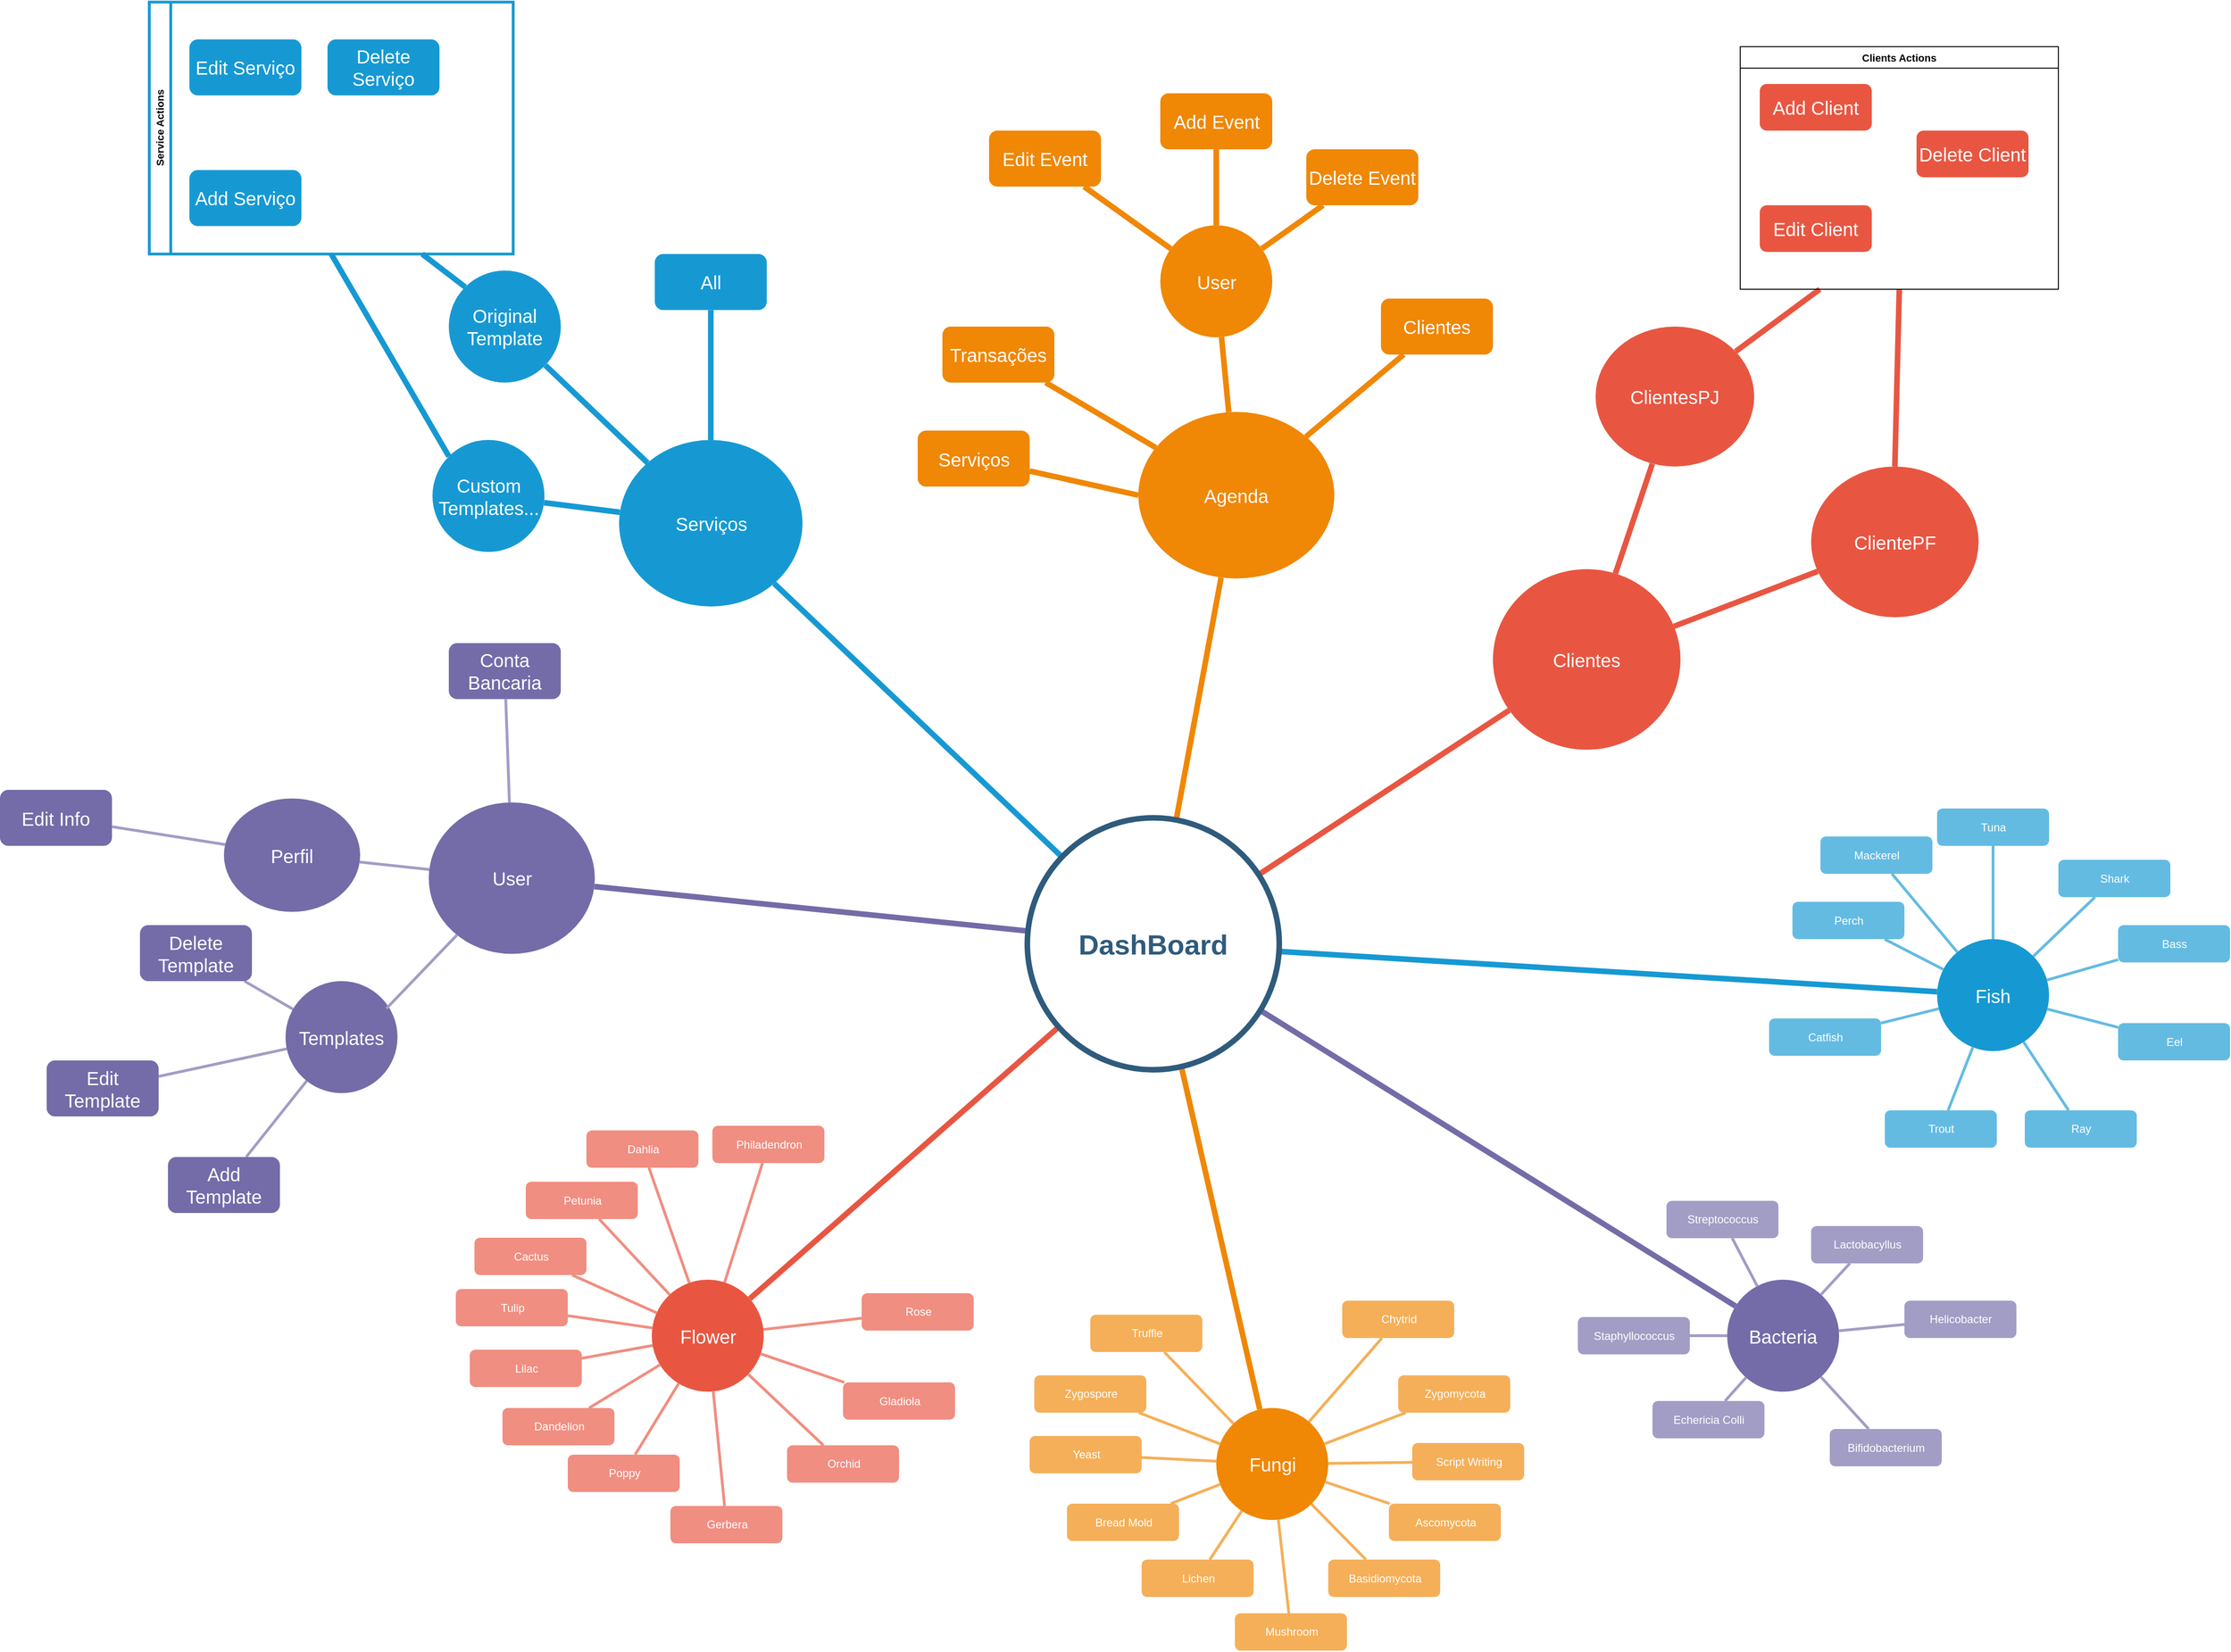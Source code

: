 <mxfile version="24.7.17">
  <diagram id="6a731a19-8d31-9384-78a2-239565b7b9f0" name="Page-1">
    <mxGraphModel dx="3969" dy="2704" grid="1" gridSize="10" guides="1" tooltips="1" connect="1" arrows="1" fold="1" page="1" pageScale="1" pageWidth="1169" pageHeight="827" background="none" math="0" shadow="0">
      <root>
        <mxCell id="0" />
        <mxCell id="1" parent="0" />
        <mxCell id="1NOU-ukhlj_V_QHXFucC-1570" value="" style="edgeStyle=none;shape=connector;rounded=1;orthogonalLoop=1;jettySize=auto;html=1;strokeColor=#1699D3;strokeWidth=6;align=center;verticalAlign=middle;fontFamily=Helvetica;fontSize=11;fontColor=default;labelBackgroundColor=default;endArrow=none;" edge="1" parent="1" source="1350" target="1NOU-ukhlj_V_QHXFucC-1569">
          <mxGeometry relative="1" as="geometry" />
        </mxCell>
        <mxCell id="1NOU-ukhlj_V_QHXFucC-1572" value="" style="edgeStyle=none;shape=connector;rounded=1;orthogonalLoop=1;jettySize=auto;html=1;strokeColor=#1699D3;strokeWidth=6;align=center;verticalAlign=middle;fontFamily=Helvetica;fontSize=11;fontColor=default;labelBackgroundColor=default;endArrow=none;" edge="1" parent="1" source="1350" target="1NOU-ukhlj_V_QHXFucC-1571">
          <mxGeometry relative="1" as="geometry" />
        </mxCell>
        <mxCell id="1350" value="Serviços" style="ellipse;whiteSpace=wrap;html=1;shadow=0;fontFamily=Helvetica;fontSize=20;fontColor=#FFFFFF;align=center;strokeWidth=3;fillColor=#1699D3;strokeColor=none;" parent="1" vertex="1">
          <mxGeometry x="523.5" y="271.5" width="196.5" height="178.5" as="geometry" />
        </mxCell>
        <mxCell id="1NOU-ukhlj_V_QHXFucC-1587" style="edgeStyle=none;shape=connector;rounded=1;orthogonalLoop=1;jettySize=auto;html=1;exitX=0;exitY=0.5;exitDx=0;exitDy=0;strokeColor=#f08705;strokeWidth=6;align=center;verticalAlign=middle;fontFamily=Helvetica;fontSize=11;fontColor=default;labelBackgroundColor=default;endArrow=none;" edge="1" parent="1" source="1351" target="1NOU-ukhlj_V_QHXFucC-1585">
          <mxGeometry relative="1" as="geometry" />
        </mxCell>
        <mxCell id="1NOU-ukhlj_V_QHXFucC-1589" value="" style="edgeStyle=none;shape=connector;rounded=1;orthogonalLoop=1;jettySize=auto;html=1;strokeColor=#f08705;strokeWidth=6;align=center;verticalAlign=middle;fontFamily=Helvetica;fontSize=11;fontColor=default;labelBackgroundColor=default;endArrow=none;" edge="1" parent="1" source="1351" target="1NOU-ukhlj_V_QHXFucC-1588">
          <mxGeometry relative="1" as="geometry" />
        </mxCell>
        <mxCell id="1NOU-ukhlj_V_QHXFucC-1591" value="" style="edgeStyle=none;shape=connector;rounded=1;orthogonalLoop=1;jettySize=auto;html=1;strokeColor=#f08705;strokeWidth=6;align=center;verticalAlign=middle;fontFamily=Helvetica;fontSize=11;fontColor=default;labelBackgroundColor=default;endArrow=none;" edge="1" parent="1" source="1351" target="1NOU-ukhlj_V_QHXFucC-1590">
          <mxGeometry relative="1" as="geometry" />
        </mxCell>
        <mxCell id="1NOU-ukhlj_V_QHXFucC-1600" value="" style="edgeStyle=none;shape=connector;rounded=1;orthogonalLoop=1;jettySize=auto;html=1;strokeColor=#f08705;strokeWidth=6;align=center;verticalAlign=middle;fontFamily=Helvetica;fontSize=11;fontColor=default;labelBackgroundColor=default;endArrow=none;" edge="1" parent="1" source="1351" target="1NOU-ukhlj_V_QHXFucC-1599">
          <mxGeometry relative="1" as="geometry" />
        </mxCell>
        <mxCell id="1351" value="Agenda" style="ellipse;whiteSpace=wrap;html=1;shadow=0;fontFamily=Helvetica;fontSize=20;fontColor=#FFFFFF;align=center;strokeWidth=3;fillColor=#F08705;strokeColor=none;gradientColor=none;" parent="1" vertex="1">
          <mxGeometry x="1080" y="241.5" width="210" height="178.5" as="geometry" />
        </mxCell>
        <mxCell id="1NOU-ukhlj_V_QHXFucC-1611" value="" style="edgeStyle=none;shape=connector;rounded=1;orthogonalLoop=1;jettySize=auto;html=1;strokeColor=#E85642;strokeWidth=6;align=center;verticalAlign=middle;fontFamily=Helvetica;fontSize=11;fontColor=default;labelBackgroundColor=default;endArrow=none;" edge="1" parent="1" source="1352" target="1NOU-ukhlj_V_QHXFucC-1610">
          <mxGeometry relative="1" as="geometry" />
        </mxCell>
        <mxCell id="1NOU-ukhlj_V_QHXFucC-1616" style="edgeStyle=none;shape=connector;rounded=1;orthogonalLoop=1;jettySize=auto;html=1;strokeColor=#E85642;strokeWidth=6;align=center;verticalAlign=middle;fontFamily=Helvetica;fontSize=11;fontColor=default;labelBackgroundColor=default;endArrow=none;" edge="1" parent="1" source="1352" target="1NOU-ukhlj_V_QHXFucC-1602">
          <mxGeometry relative="1" as="geometry" />
        </mxCell>
        <mxCell id="1352" value="Clientes" style="ellipse;whiteSpace=wrap;html=1;shadow=0;fontFamily=Helvetica;fontSize=20;fontColor=#FFFFFF;align=center;strokeWidth=3;fillColor=#E85642;strokeColor=none;" parent="1" vertex="1">
          <mxGeometry x="1460" y="410" width="201" height="193.5" as="geometry" />
        </mxCell>
        <mxCell id="1353" value="Fish" style="ellipse;whiteSpace=wrap;html=1;shadow=0;fontFamily=Helvetica;fontSize=20;fontColor=#FFFFFF;align=center;strokeWidth=3;fillColor=#1699D3;strokeColor=none;" parent="1" vertex="1">
          <mxGeometry x="1936" y="806.5" width="120" height="120" as="geometry" />
        </mxCell>
        <mxCell id="1354" value="Bacteria" style="ellipse;whiteSpace=wrap;html=1;shadow=0;fontFamily=Helvetica;fontSize=20;fontColor=#FFFFFF;align=center;strokeWidth=3;fillColor=#736ca8;strokeColor=none;" parent="1" vertex="1">
          <mxGeometry x="1711" y="1171.5" width="120" height="120" as="geometry" />
        </mxCell>
        <mxCell id="1355" value="Fungi" style="ellipse;whiteSpace=wrap;html=1;shadow=0;fontFamily=Helvetica;fontSize=20;fontColor=#FFFFFF;align=center;strokeWidth=3;fillColor=#F08705;strokeColor=none;" parent="1" vertex="1">
          <mxGeometry x="1163.5" y="1309" width="120" height="120" as="geometry" />
        </mxCell>
        <mxCell id="1356" value="Flower" style="ellipse;whiteSpace=wrap;html=1;shadow=0;fontFamily=Helvetica;fontSize=20;fontColor=#FFFFFF;align=center;strokeWidth=3;fillColor=#E85642;strokeColor=none;" parent="1" vertex="1">
          <mxGeometry x="558.5" y="1171.5" width="120" height="120" as="geometry" />
        </mxCell>
        <mxCell id="1359" style="endArrow=none;strokeWidth=6;strokeColor=#1699D3;html=1;" parent="1" source="1515" target="1350" edge="1">
          <mxGeometry relative="1" as="geometry" />
        </mxCell>
        <mxCell id="1360" style="endArrow=none;strokeWidth=6;strokeColor=#f08705;html=1;" parent="1" source="1515" target="1351" edge="1">
          <mxGeometry relative="1" as="geometry" />
        </mxCell>
        <mxCell id="1361" style="endArrow=none;strokeWidth=6;strokeColor=#E85642;html=1;" parent="1" source="1515" target="1352" edge="1">
          <mxGeometry relative="1" as="geometry" />
        </mxCell>
        <mxCell id="1362" style="endArrow=none;strokeWidth=6;strokeColor=#1699D3;html=1;" parent="1" source="1515" target="1353" edge="1">
          <mxGeometry relative="1" as="geometry" />
        </mxCell>
        <mxCell id="1363" style="endArrow=none;strokeWidth=6;strokeColor=#736CA8;html=1;" parent="1" source="1515" target="1516" edge="1">
          <mxGeometry relative="1" as="geometry" />
        </mxCell>
        <mxCell id="1364" style="endArrow=none;strokeWidth=6;strokeColor=#736ca8;html=1;" parent="1" source="1515" target="1354" edge="1">
          <mxGeometry relative="1" as="geometry" />
        </mxCell>
        <mxCell id="1365" value="" style="edgeStyle=none;endArrow=none;strokeWidth=6;strokeColor=#F08705;html=1;" parent="1" source="1515" target="1355" edge="1">
          <mxGeometry x="181" y="226.5" width="100" height="100" as="geometry">
            <mxPoint x="181" y="326.5" as="sourcePoint" />
            <mxPoint x="281" y="226.5" as="targetPoint" />
          </mxGeometry>
        </mxCell>
        <mxCell id="1366" value="" style="edgeStyle=none;endArrow=none;strokeWidth=6;strokeColor=#E85642;html=1;" parent="1" source="1515" target="1356" edge="1">
          <mxGeometry x="181" y="226.5" width="100" height="100" as="geometry">
            <mxPoint x="181" y="326.5" as="sourcePoint" />
            <mxPoint x="281" y="226.5" as="targetPoint" />
          </mxGeometry>
        </mxCell>
        <mxCell id="1435" value="Perch" style="rounded=1;fillColor=#64BBE2;strokeColor=none;strokeWidth=3;shadow=0;html=1;fontColor=#FFFFFF;" parent="1" vertex="1">
          <mxGeometry x="1781" y="766.5" width="120" height="40" as="geometry" />
        </mxCell>
        <mxCell id="1436" value="Mackerel" style="rounded=1;fillColor=#64BBE2;strokeColor=none;strokeWidth=3;shadow=0;html=1;fontColor=#FFFFFF;" parent="1" vertex="1">
          <mxGeometry x="1811" y="696.5" width="120" height="40" as="geometry" />
        </mxCell>
        <mxCell id="1437" value="Tuna" style="rounded=1;fillColor=#64BBE2;strokeColor=none;strokeWidth=3;shadow=0;html=1;fontColor=#FFFFFF;" parent="1" vertex="1">
          <mxGeometry x="1936" y="666.5" width="120" height="40" as="geometry" />
        </mxCell>
        <mxCell id="1438" value="Shark" style="rounded=1;fillColor=#64BBE2;strokeColor=none;strokeWidth=3;shadow=0;html=1;fontColor=#FFFFFF;" parent="1" vertex="1">
          <mxGeometry x="2066" y="721.5" width="120" height="40" as="geometry" />
        </mxCell>
        <mxCell id="1440" value="Bass" style="rounded=1;fillColor=#64BBE2;strokeColor=none;strokeWidth=3;shadow=0;html=1;fontColor=#FFFFFF;" parent="1" vertex="1">
          <mxGeometry x="2130" y="791.5" width="120" height="40" as="geometry" />
        </mxCell>
        <mxCell id="1441" value="Eel" style="rounded=1;fillColor=#64BBE2;strokeColor=none;strokeWidth=3;shadow=0;html=1;fontColor=#FFFFFF;" parent="1" vertex="1">
          <mxGeometry x="2130" y="896.5" width="120" height="40" as="geometry" />
        </mxCell>
        <mxCell id="1443" value="Ray" style="rounded=1;fillColor=#64BBE2;strokeColor=none;strokeWidth=3;shadow=0;html=1;fontColor=#FFFFFF;" parent="1" vertex="1">
          <mxGeometry x="2030" y="990" width="120" height="40" as="geometry" />
        </mxCell>
        <mxCell id="1444" value="Trout" style="rounded=1;fillColor=#64BBE2;strokeColor=none;strokeWidth=3;shadow=0;html=1;fontColor=#FFFFFF;" parent="1" vertex="1">
          <mxGeometry x="1880" y="990" width="120" height="40" as="geometry" />
        </mxCell>
        <mxCell id="1445" value="Catfish" style="rounded=1;fillColor=#64BBE2;strokeColor=none;strokeWidth=3;shadow=0;html=1;fontColor=#FFFFFF;" parent="1" vertex="1">
          <mxGeometry x="1756" y="891.5" width="120" height="40" as="geometry" />
        </mxCell>
        <mxCell id="1446" value="" style="edgeStyle=none;endArrow=none;strokeWidth=3;strokeColor=#64BBE2;html=1;" parent="1" source="1353" target="1435" edge="1">
          <mxGeometry x="-24" y="196.5" width="100" height="100" as="geometry">
            <mxPoint x="-24" y="296.5" as="sourcePoint" />
            <mxPoint x="76" y="196.5" as="targetPoint" />
          </mxGeometry>
        </mxCell>
        <mxCell id="1447" value="" style="edgeStyle=none;endArrow=none;strokeWidth=3;strokeColor=#64BBE2;html=1;" parent="1" source="1353" target="1436" edge="1">
          <mxGeometry x="-24" y="196.5" width="100" height="100" as="geometry">
            <mxPoint x="-24" y="296.5" as="sourcePoint" />
            <mxPoint x="76" y="196.5" as="targetPoint" />
          </mxGeometry>
        </mxCell>
        <mxCell id="1448" value="" style="edgeStyle=none;endArrow=none;strokeWidth=3;strokeColor=#64BBE2;html=1;" parent="1" source="1353" target="1437" edge="1">
          <mxGeometry x="-24" y="196.5" width="100" height="100" as="geometry">
            <mxPoint x="-24" y="296.5" as="sourcePoint" />
            <mxPoint x="76" y="196.5" as="targetPoint" />
          </mxGeometry>
        </mxCell>
        <mxCell id="1449" value="" style="edgeStyle=none;endArrow=none;strokeWidth=3;strokeColor=#64BBE2;html=1;" parent="1" source="1353" target="1438" edge="1">
          <mxGeometry x="-24" y="196.5" width="100" height="100" as="geometry">
            <mxPoint x="-24" y="296.5" as="sourcePoint" />
            <mxPoint x="76" y="196.5" as="targetPoint" />
          </mxGeometry>
        </mxCell>
        <mxCell id="1451" value="" style="edgeStyle=none;endArrow=none;strokeWidth=3;strokeColor=#64BBE2;html=1;" parent="1" source="1353" target="1440" edge="1">
          <mxGeometry x="-24" y="196.5" width="100" height="100" as="geometry">
            <mxPoint x="-24" y="296.5" as="sourcePoint" />
            <mxPoint x="76" y="196.5" as="targetPoint" />
          </mxGeometry>
        </mxCell>
        <mxCell id="1453" value="" style="edgeStyle=none;endArrow=none;strokeWidth=3;strokeColor=#64BBE2;html=1;" parent="1" source="1353" target="1441" edge="1">
          <mxGeometry x="-24" y="196.5" width="100" height="100" as="geometry">
            <mxPoint x="-24" y="296.5" as="sourcePoint" />
            <mxPoint x="76" y="196.5" as="targetPoint" />
          </mxGeometry>
        </mxCell>
        <mxCell id="1454" value="" style="edgeStyle=none;endArrow=none;strokeWidth=3;strokeColor=#64BBE2;html=1;" parent="1" source="1353" target="1443" edge="1">
          <mxGeometry x="-24" y="196.5" width="100" height="100" as="geometry">
            <mxPoint x="-24" y="296.5" as="sourcePoint" />
            <mxPoint x="76" y="196.5" as="targetPoint" />
          </mxGeometry>
        </mxCell>
        <mxCell id="1455" value="" style="edgeStyle=none;endArrow=none;strokeWidth=3;strokeColor=#64BBE2;html=1;" parent="1" source="1353" target="1444" edge="1">
          <mxGeometry x="-24" y="196.5" width="100" height="100" as="geometry">
            <mxPoint x="-24" y="296.5" as="sourcePoint" />
            <mxPoint x="76" y="196.5" as="targetPoint" />
          </mxGeometry>
        </mxCell>
        <mxCell id="1456" value="" style="edgeStyle=none;endArrow=none;strokeWidth=3;strokeColor=#64BBE2;html=1;" parent="1" source="1353" target="1445" edge="1">
          <mxGeometry x="-24" y="196.5" width="100" height="100" as="geometry">
            <mxPoint x="-24" y="296.5" as="sourcePoint" />
            <mxPoint x="76" y="196.5" as="targetPoint" />
          </mxGeometry>
        </mxCell>
        <mxCell id="1457" value="Streptococcus" style="rounded=1;fillColor=#a29dc5;strokeColor=none;strokeWidth=3;shadow=0;html=1;fontColor=#FFFFFF;" parent="1" vertex="1">
          <mxGeometry x="1646" y="1087" width="120" height="40" as="geometry" />
        </mxCell>
        <mxCell id="1458" value="Echericia Colli" style="rounded=1;fillColor=#a29dc5;strokeColor=none;strokeWidth=3;shadow=0;html=1;fontColor=#FFFFFF;" parent="1" vertex="1">
          <mxGeometry x="1631" y="1301.5" width="120" height="40" as="geometry" />
        </mxCell>
        <mxCell id="1459" value="Lactobacyllus" style="rounded=1;fillColor=#a29dc5;strokeColor=none;strokeWidth=3;shadow=0;html=1;fontColor=#FFFFFF;" parent="1" vertex="1">
          <mxGeometry x="1801" y="1114" width="120" height="40" as="geometry" />
        </mxCell>
        <mxCell id="1460" value="Helicobacter" style="rounded=1;fillColor=#a29dc5;strokeColor=none;strokeWidth=3;shadow=0;html=1;fontColor=#FFFFFF;" parent="1" vertex="1">
          <mxGeometry x="1901" y="1194" width="120" height="40" as="geometry" />
        </mxCell>
        <mxCell id="1461" value="Bifidobacterium" style="rounded=1;fillColor=#a29dc5;strokeColor=none;strokeWidth=3;shadow=0;html=1;fontColor=#FFFFFF;" parent="1" vertex="1">
          <mxGeometry x="1821" y="1331.5" width="120" height="40" as="geometry" />
        </mxCell>
        <mxCell id="1462" value="Staphyllococcus" style="rounded=1;fillColor=#a29dc5;strokeColor=none;strokeWidth=3;shadow=0;html=1;fontColor=#FFFFFF;" parent="1" vertex="1">
          <mxGeometry x="1551" y="1211.5" width="120" height="40" as="geometry" />
        </mxCell>
        <mxCell id="1463" value="" style="edgeStyle=none;endArrow=none;strokeWidth=3;strokeColor=#A29DC5;html=1;" parent="1" source="1354" target="1460" edge="1">
          <mxGeometry x="251" y="-103.5" width="100" height="100" as="geometry">
            <mxPoint x="251" y="-3.5" as="sourcePoint" />
            <mxPoint x="351" y="-103.5" as="targetPoint" />
          </mxGeometry>
        </mxCell>
        <mxCell id="1464" value="" style="edgeStyle=none;endArrow=none;strokeWidth=3;strokeColor=#A29DC5;html=1;" parent="1" source="1354" target="1461" edge="1">
          <mxGeometry x="251" y="-103.5" width="100" height="100" as="geometry">
            <mxPoint x="251" y="-3.5" as="sourcePoint" />
            <mxPoint x="351" y="-103.5" as="targetPoint" />
          </mxGeometry>
        </mxCell>
        <mxCell id="1465" value="" style="edgeStyle=none;endArrow=none;strokeWidth=3;strokeColor=#A29DC5;html=1;" parent="1" source="1354" target="1458" edge="1">
          <mxGeometry x="251" y="-103.5" width="100" height="100" as="geometry">
            <mxPoint x="251" y="-3.5" as="sourcePoint" />
            <mxPoint x="351" y="-103.5" as="targetPoint" />
          </mxGeometry>
        </mxCell>
        <mxCell id="1466" value="" style="edgeStyle=none;endArrow=none;strokeWidth=3;strokeColor=#A29DC5;html=1;" parent="1" source="1354" target="1462" edge="1">
          <mxGeometry x="251" y="-103.5" width="100" height="100" as="geometry">
            <mxPoint x="251" y="-3.5" as="sourcePoint" />
            <mxPoint x="351" y="-103.5" as="targetPoint" />
          </mxGeometry>
        </mxCell>
        <mxCell id="1467" value="" style="edgeStyle=none;endArrow=none;strokeWidth=3;strokeColor=#A29DC5;html=1;" parent="1" source="1354" target="1457" edge="1">
          <mxGeometry x="251" y="-103.5" width="100" height="100" as="geometry">
            <mxPoint x="251" y="-3.5" as="sourcePoint" />
            <mxPoint x="351" y="-103.5" as="targetPoint" />
          </mxGeometry>
        </mxCell>
        <mxCell id="1468" value="Zygomycota" style="rounded=1;fillColor=#f5af58;strokeColor=none;strokeWidth=3;shadow=0;html=1;fontColor=#FFFFFF;" parent="1" vertex="1">
          <mxGeometry x="1358.5" y="1274" width="120" height="40" as="geometry" />
        </mxCell>
        <mxCell id="1469" value="Script Writing" style="rounded=1;fillColor=#f5af58;strokeColor=none;strokeWidth=3;shadow=0;html=1;fontColor=#FFFFFF;" parent="1" vertex="1">
          <mxGeometry x="1373.5" y="1346.5" width="120" height="40" as="geometry" />
        </mxCell>
        <mxCell id="1470" value="Ascomycota" style="rounded=1;fillColor=#f5af58;strokeColor=none;strokeWidth=3;shadow=0;html=1;fontColor=#FFFFFF;" parent="1" vertex="1">
          <mxGeometry x="1348.5" y="1411.5" width="120" height="40" as="geometry" />
        </mxCell>
        <mxCell id="1471" value="Basidiomycota" style="rounded=1;fillColor=#f5af58;strokeColor=none;strokeWidth=3;shadow=0;html=1;fontColor=#FFFFFF;" parent="1" vertex="1">
          <mxGeometry x="1283.5" y="1471.5" width="120" height="40" as="geometry" />
        </mxCell>
        <mxCell id="1472" value="Mushroom" style="rounded=1;fillColor=#f5af58;strokeColor=none;strokeWidth=3;shadow=0;html=1;fontColor=#FFFFFF;" parent="1" vertex="1">
          <mxGeometry x="1183.5" y="1529" width="120" height="40" as="geometry" />
        </mxCell>
        <mxCell id="1473" value="Lichen" style="rounded=1;fillColor=#f5af58;strokeColor=none;strokeWidth=3;shadow=0;html=1;fontColor=#FFFFFF;" parent="1" vertex="1">
          <mxGeometry x="1083.5" y="1471.5" width="120" height="40" as="geometry" />
        </mxCell>
        <mxCell id="1474" value="Bread Mold" style="rounded=1;fillColor=#f5af58;strokeColor=none;strokeWidth=3;shadow=0;html=1;fontColor=#FFFFFF;" parent="1" vertex="1">
          <mxGeometry x="1003.5" y="1411.5" width="120" height="40" as="geometry" />
        </mxCell>
        <mxCell id="1475" value="Yeast" style="rounded=1;fillColor=#f5af58;strokeColor=none;strokeWidth=3;shadow=0;html=1;fontColor=#FFFFFF;" parent="1" vertex="1">
          <mxGeometry x="963.5" y="1339" width="120" height="40" as="geometry" />
        </mxCell>
        <mxCell id="1476" value="Zygospore" style="rounded=1;fillColor=#f5af58;strokeColor=none;strokeWidth=3;shadow=0;html=1;fontColor=#FFFFFF;" parent="1" vertex="1">
          <mxGeometry x="968.5" y="1274" width="120" height="40" as="geometry" />
        </mxCell>
        <mxCell id="1477" value="Truffle" style="rounded=1;fillColor=#f5af58;strokeColor=none;strokeWidth=3;shadow=0;html=1;fontColor=#FFFFFF;" parent="1" vertex="1">
          <mxGeometry x="1028.5" y="1209" width="120" height="40" as="geometry" />
        </mxCell>
        <mxCell id="1478" value="Chytrid" style="rounded=1;fillColor=#f5af58;strokeColor=none;strokeWidth=3;shadow=0;html=1;fontColor=#FFFFFF;" parent="1" vertex="1">
          <mxGeometry x="1298.5" y="1194" width="120" height="40" as="geometry" />
        </mxCell>
        <mxCell id="1479" value="" style="edgeStyle=none;endArrow=none;strokeWidth=3;strokeColor=#F5AF58;html=1;" parent="1" source="1355" target="1478" edge="1">
          <mxGeometry x="243.5" y="39" width="100" height="100" as="geometry">
            <mxPoint x="243.5" y="139" as="sourcePoint" />
            <mxPoint x="343.5" y="39" as="targetPoint" />
          </mxGeometry>
        </mxCell>
        <mxCell id="1480" value="" style="edgeStyle=none;endArrow=none;strokeWidth=3;strokeColor=#F5AF58;html=1;" parent="1" source="1355" target="1468" edge="1">
          <mxGeometry x="243.5" y="39" width="100" height="100" as="geometry">
            <mxPoint x="243.5" y="139" as="sourcePoint" />
            <mxPoint x="343.5" y="39" as="targetPoint" />
          </mxGeometry>
        </mxCell>
        <mxCell id="1481" value="" style="edgeStyle=none;endArrow=none;strokeWidth=3;strokeColor=#F5AF58;html=1;" parent="1" source="1355" target="1469" edge="1">
          <mxGeometry x="243.5" y="39" width="100" height="100" as="geometry">
            <mxPoint x="243.5" y="139" as="sourcePoint" />
            <mxPoint x="343.5" y="39" as="targetPoint" />
          </mxGeometry>
        </mxCell>
        <mxCell id="1482" value="" style="edgeStyle=none;endArrow=none;strokeWidth=3;strokeColor=#F5AF58;html=1;" parent="1" source="1355" target="1470" edge="1">
          <mxGeometry x="243.5" y="39" width="100" height="100" as="geometry">
            <mxPoint x="243.5" y="139" as="sourcePoint" />
            <mxPoint x="343.5" y="39" as="targetPoint" />
          </mxGeometry>
        </mxCell>
        <mxCell id="1483" value="" style="edgeStyle=none;endArrow=none;strokeWidth=3;strokeColor=#F5AF58;html=1;" parent="1" source="1355" target="1471" edge="1">
          <mxGeometry x="243.5" y="39" width="100" height="100" as="geometry">
            <mxPoint x="243.5" y="139" as="sourcePoint" />
            <mxPoint x="343.5" y="39" as="targetPoint" />
          </mxGeometry>
        </mxCell>
        <mxCell id="1484" value="" style="edgeStyle=none;endArrow=none;strokeWidth=3;strokeColor=#F5AF58;html=1;" parent="1" source="1355" target="1472" edge="1">
          <mxGeometry x="243.5" y="39" width="100" height="100" as="geometry">
            <mxPoint x="243.5" y="139" as="sourcePoint" />
            <mxPoint x="343.5" y="39" as="targetPoint" />
          </mxGeometry>
        </mxCell>
        <mxCell id="1485" value="" style="edgeStyle=none;endArrow=none;strokeWidth=3;strokeColor=#F5AF58;html=1;" parent="1" source="1355" target="1473" edge="1">
          <mxGeometry x="243.5" y="39" width="100" height="100" as="geometry">
            <mxPoint x="243.5" y="139" as="sourcePoint" />
            <mxPoint x="343.5" y="39" as="targetPoint" />
          </mxGeometry>
        </mxCell>
        <mxCell id="1486" value="" style="edgeStyle=none;endArrow=none;strokeWidth=3;strokeColor=#F5AF58;html=1;" parent="1" source="1355" target="1474" edge="1">
          <mxGeometry x="243.5" y="39" width="100" height="100" as="geometry">
            <mxPoint x="243.5" y="139" as="sourcePoint" />
            <mxPoint x="343.5" y="39" as="targetPoint" />
          </mxGeometry>
        </mxCell>
        <mxCell id="1487" value="" style="edgeStyle=none;endArrow=none;strokeWidth=3;strokeColor=#F5AF58;html=1;" parent="1" source="1355" target="1475" edge="1">
          <mxGeometry x="243.5" y="39" width="100" height="100" as="geometry">
            <mxPoint x="243.5" y="139" as="sourcePoint" />
            <mxPoint x="343.5" y="39" as="targetPoint" />
          </mxGeometry>
        </mxCell>
        <mxCell id="1488" value="" style="edgeStyle=none;endArrow=none;strokeWidth=3;strokeColor=#F5AF58;html=1;" parent="1" source="1355" target="1476" edge="1">
          <mxGeometry x="243.5" y="39" width="100" height="100" as="geometry">
            <mxPoint x="243.5" y="139" as="sourcePoint" />
            <mxPoint x="343.5" y="39" as="targetPoint" />
          </mxGeometry>
        </mxCell>
        <mxCell id="1489" value="" style="edgeStyle=none;endArrow=none;strokeWidth=3;strokeColor=#F5AF58;html=1;" parent="1" source="1355" target="1477" edge="1">
          <mxGeometry x="243.5" y="39" width="100" height="100" as="geometry">
            <mxPoint x="243.5" y="139" as="sourcePoint" />
            <mxPoint x="343.5" y="39" as="targetPoint" />
          </mxGeometry>
        </mxCell>
        <mxCell id="1490" value="Philadendron" style="rounded=1;fillColor=#f08e81;strokeColor=none;strokeWidth=3;shadow=0;html=1;fontColor=#FFFFFF;" parent="1" vertex="1">
          <mxGeometry x="623.5" y="1006.5" width="120" height="40" as="geometry" />
        </mxCell>
        <mxCell id="1491" value="Dahlia" style="rounded=1;fillColor=#f08e81;strokeColor=none;strokeWidth=3;shadow=0;html=1;fontColor=#FFFFFF;" parent="1" vertex="1">
          <mxGeometry x="488.5" y="1011.5" width="120" height="40" as="geometry" />
        </mxCell>
        <mxCell id="1492" value="Petunia" style="rounded=1;fillColor=#f08e81;strokeColor=none;strokeWidth=3;shadow=0;html=1;fontColor=#FFFFFF;" parent="1" vertex="1">
          <mxGeometry x="423.5" y="1066.5" width="120" height="40" as="geometry" />
        </mxCell>
        <mxCell id="1493" value="Cactus" style="rounded=1;fillColor=#f08e81;strokeColor=none;strokeWidth=3;shadow=0;html=1;fontColor=#FFFFFF;" parent="1" vertex="1">
          <mxGeometry x="368.5" y="1126.5" width="120" height="40" as="geometry" />
        </mxCell>
        <mxCell id="1494" value="Tulip" style="rounded=1;fillColor=#f08e81;strokeColor=none;strokeWidth=3;shadow=0;html=1;fontColor=#FFFFFF;" parent="1" vertex="1">
          <mxGeometry x="348.5" y="1181.5" width="120" height="40" as="geometry" />
        </mxCell>
        <mxCell id="1495" value="Lilac" style="rounded=1;fillColor=#f08e81;strokeColor=none;strokeWidth=3;shadow=0;html=1;fontColor=#FFFFFF;" parent="1" vertex="1">
          <mxGeometry x="363.5" y="1246.5" width="120" height="40" as="geometry" />
        </mxCell>
        <mxCell id="1496" value="Dandelion" style="rounded=1;fillColor=#f08e81;strokeColor=none;strokeWidth=3;shadow=0;html=1;fontColor=#FFFFFF;" parent="1" vertex="1">
          <mxGeometry x="398.5" y="1309" width="120" height="40" as="geometry" />
        </mxCell>
        <mxCell id="1497" value="Poppy" style="rounded=1;fillColor=#f08e81;strokeColor=none;strokeWidth=3;shadow=0;html=1;fontColor=#FFFFFF;" parent="1" vertex="1">
          <mxGeometry x="468.5" y="1359" width="120" height="40" as="geometry" />
        </mxCell>
        <mxCell id="1498" value="Gerbera" style="rounded=1;fillColor=#f08e81;strokeColor=none;strokeWidth=3;shadow=0;html=1;fontColor=#FFFFFF;" parent="1" vertex="1">
          <mxGeometry x="578.5" y="1414" width="120" height="40" as="geometry" />
        </mxCell>
        <mxCell id="1499" value="Orchid" style="rounded=1;fillColor=#f08e81;strokeColor=none;strokeWidth=3;shadow=0;html=1;fontColor=#FFFFFF;" parent="1" vertex="1">
          <mxGeometry x="703.5" y="1349" width="120" height="40" as="geometry" />
        </mxCell>
        <mxCell id="1500" value="Gladiola" style="rounded=1;fillColor=#f08e81;strokeColor=none;strokeWidth=3;shadow=0;html=1;fontColor=#FFFFFF;" parent="1" vertex="1">
          <mxGeometry x="763.5" y="1281.5" width="120" height="40" as="geometry" />
        </mxCell>
        <mxCell id="1501" value="Rose" style="rounded=1;fillColor=#f08e81;strokeColor=none;strokeWidth=3;shadow=0;html=1;fontColor=#FFFFFF;" parent="1" vertex="1">
          <mxGeometry x="783.5" y="1186" width="120" height="40" as="geometry" />
        </mxCell>
        <mxCell id="1502" value="" style="edgeStyle=none;endArrow=none;strokeWidth=3;strokeColor=#F08E81;html=1;" parent="1" source="1356" target="1501" edge="1">
          <mxGeometry x="188.5" y="51.5" width="100" height="100" as="geometry">
            <mxPoint x="188.5" y="151.5" as="sourcePoint" />
            <mxPoint x="288.5" y="51.5" as="targetPoint" />
          </mxGeometry>
        </mxCell>
        <mxCell id="1503" value="" style="edgeStyle=none;endArrow=none;strokeWidth=3;strokeColor=#F08E81;html=1;" parent="1" source="1356" target="1490" edge="1">
          <mxGeometry x="188.5" y="51.5" width="100" height="100" as="geometry">
            <mxPoint x="188.5" y="151.5" as="sourcePoint" />
            <mxPoint x="288.5" y="51.5" as="targetPoint" />
          </mxGeometry>
        </mxCell>
        <mxCell id="1504" value="" style="edgeStyle=none;endArrow=none;strokeWidth=3;strokeColor=#F08E81;html=1;" parent="1" source="1356" target="1491" edge="1">
          <mxGeometry x="188.5" y="51.5" width="100" height="100" as="geometry">
            <mxPoint x="188.5" y="151.5" as="sourcePoint" />
            <mxPoint x="288.5" y="51.5" as="targetPoint" />
          </mxGeometry>
        </mxCell>
        <mxCell id="1505" value="" style="edgeStyle=none;endArrow=none;strokeWidth=3;strokeColor=#F08E81;html=1;" parent="1" source="1356" target="1492" edge="1">
          <mxGeometry x="188.5" y="51.5" width="100" height="100" as="geometry">
            <mxPoint x="188.5" y="151.5" as="sourcePoint" />
            <mxPoint x="288.5" y="51.5" as="targetPoint" />
          </mxGeometry>
        </mxCell>
        <mxCell id="1506" value="" style="edgeStyle=none;endArrow=none;strokeWidth=3;strokeColor=#F08E81;html=1;" parent="1" source="1356" target="1493" edge="1">
          <mxGeometry x="188.5" y="51.5" width="100" height="100" as="geometry">
            <mxPoint x="188.5" y="151.5" as="sourcePoint" />
            <mxPoint x="288.5" y="51.5" as="targetPoint" />
          </mxGeometry>
        </mxCell>
        <mxCell id="1507" value="" style="edgeStyle=none;endArrow=none;strokeWidth=3;strokeColor=#F08E81;html=1;" parent="1" source="1356" target="1494" edge="1">
          <mxGeometry x="188.5" y="51.5" width="100" height="100" as="geometry">
            <mxPoint x="188.5" y="151.5" as="sourcePoint" />
            <mxPoint x="288.5" y="51.5" as="targetPoint" />
          </mxGeometry>
        </mxCell>
        <mxCell id="1508" value="" style="edgeStyle=none;endArrow=none;strokeWidth=3;strokeColor=#F08E81;html=1;" parent="1" source="1356" target="1495" edge="1">
          <mxGeometry x="188.5" y="51.5" width="100" height="100" as="geometry">
            <mxPoint x="188.5" y="151.5" as="sourcePoint" />
            <mxPoint x="288.5" y="51.5" as="targetPoint" />
          </mxGeometry>
        </mxCell>
        <mxCell id="1509" value="" style="edgeStyle=none;endArrow=none;strokeWidth=3;strokeColor=#F08E81;html=1;" parent="1" source="1356" target="1496" edge="1">
          <mxGeometry x="188.5" y="51.5" width="100" height="100" as="geometry">
            <mxPoint x="188.5" y="151.5" as="sourcePoint" />
            <mxPoint x="288.5" y="51.5" as="targetPoint" />
          </mxGeometry>
        </mxCell>
        <mxCell id="1510" value="" style="edgeStyle=none;endArrow=none;strokeWidth=3;strokeColor=#F08E81;html=1;" parent="1" source="1356" target="1497" edge="1">
          <mxGeometry x="188.5" y="51.5" width="100" height="100" as="geometry">
            <mxPoint x="188.5" y="151.5" as="sourcePoint" />
            <mxPoint x="288.5" y="51.5" as="targetPoint" />
          </mxGeometry>
        </mxCell>
        <mxCell id="1511" value="" style="edgeStyle=none;endArrow=none;strokeWidth=3;strokeColor=#F08E81;html=1;" parent="1" source="1356" target="1498" edge="1">
          <mxGeometry x="188.5" y="51.5" width="100" height="100" as="geometry">
            <mxPoint x="188.5" y="151.5" as="sourcePoint" />
            <mxPoint x="288.5" y="51.5" as="targetPoint" />
          </mxGeometry>
        </mxCell>
        <mxCell id="1512" value="" style="edgeStyle=none;endArrow=none;strokeWidth=3;strokeColor=#F08E81;html=1;" parent="1" source="1356" target="1499" edge="1">
          <mxGeometry x="188.5" y="51.5" width="100" height="100" as="geometry">
            <mxPoint x="188.5" y="151.5" as="sourcePoint" />
            <mxPoint x="288.5" y="51.5" as="targetPoint" />
          </mxGeometry>
        </mxCell>
        <mxCell id="1513" value="" style="edgeStyle=none;endArrow=none;strokeWidth=3;strokeColor=#F08E81;html=1;" parent="1" source="1356" target="1500" edge="1">
          <mxGeometry x="188.5" y="51.5" width="100" height="100" as="geometry">
            <mxPoint x="188.5" y="151.5" as="sourcePoint" />
            <mxPoint x="288.5" y="51.5" as="targetPoint" />
          </mxGeometry>
        </mxCell>
        <mxCell id="1514" style="edgeStyle=orthogonalEdgeStyle;rounded=0;html=1;exitX=0.75;exitY=0;entryX=0.75;entryY=0;startArrow=none;startFill=0;endArrow=block;endFill=1;jettySize=auto;orthogonalLoop=1;strokeColor=#12aab5;strokeWidth=6;fontSize=20;fontColor=#2F5B7C;" parent="1" edge="1">
          <mxGeometry relative="1" as="geometry">
            <mxPoint x="1611" y="371.5" as="sourcePoint" />
            <mxPoint x="1611" y="371.5" as="targetPoint" />
          </mxGeometry>
        </mxCell>
        <mxCell id="1515" value="DashBoard" style="ellipse;whiteSpace=wrap;html=1;shadow=0;fontFamily=Helvetica;fontSize=30;fontColor=#2F5B7C;align=center;strokeColor=#2F5B7C;strokeWidth=6;fillColor=#FFFFFF;fontStyle=1;gradientColor=none;" parent="1" vertex="1">
          <mxGeometry x="961" y="676.5" width="270" height="270" as="geometry" />
        </mxCell>
        <mxCell id="1NOU-ukhlj_V_QHXFucC-1635" style="edgeStyle=none;shape=connector;rounded=1;orthogonalLoop=1;jettySize=auto;html=1;strokeColor=#A29DC5;strokeWidth=3;align=center;verticalAlign=middle;fontFamily=Helvetica;fontSize=11;fontColor=default;labelBackgroundColor=default;endArrow=none;" edge="1" parent="1" source="1516" target="1NOU-ukhlj_V_QHXFucC-1633">
          <mxGeometry relative="1" as="geometry">
            <mxPoint x="400" y="550" as="targetPoint" />
          </mxGeometry>
        </mxCell>
        <mxCell id="1516" value="User" style="ellipse;whiteSpace=wrap;html=1;shadow=0;fontFamily=Helvetica;fontSize=20;fontColor=#FFFFFF;align=center;strokeWidth=3;fillColor=#736ca8;strokeColor=none;" parent="1" vertex="1">
          <mxGeometry x="319.5" y="660" width="178" height="162.25" as="geometry" />
        </mxCell>
        <mxCell id="1541" value="" style="edgeStyle=none;endArrow=none;strokeWidth=3;strokeColor=#A29DC5;html=1;" parent="1" source="1354" target="1459" edge="1">
          <mxGeometry x="-1174" y="-408.5" width="100" height="100" as="geometry">
            <mxPoint x="-1174" y="-308.5" as="sourcePoint" />
            <mxPoint x="-1074" y="-408.5" as="targetPoint" />
          </mxGeometry>
        </mxCell>
        <mxCell id="1542" style="edgeStyle=none;rounded=0;html=1;exitX=0.5;exitY=1;endArrow=none;endFill=0;jettySize=auto;orthogonalLoop=1;strokeColor=#736CA8;strokeWidth=2;fillColor=#64bbe2;fontSize=20;fontColor=#23445D;" parent="1" edge="1">
          <mxGeometry relative="1" as="geometry">
            <mxPoint x="137" y="771.5" as="sourcePoint" />
            <mxPoint x="137" y="771.5" as="targetPoint" />
          </mxGeometry>
        </mxCell>
        <mxCell id="1NOU-ukhlj_V_QHXFucC-1558" value="" style="edgeStyle=none;shape=connector;rounded=1;orthogonalLoop=1;jettySize=auto;html=1;strokeColor=#A29DC5;strokeWidth=3;align=center;verticalAlign=middle;fontFamily=Helvetica;fontSize=11;fontColor=default;labelBackgroundColor=default;endArrow=none;" edge="1" parent="1" source="1NOU-ukhlj_V_QHXFucC-1542" target="1NOU-ukhlj_V_QHXFucC-1557">
          <mxGeometry relative="1" as="geometry" />
        </mxCell>
        <mxCell id="1NOU-ukhlj_V_QHXFucC-1560" value="" style="edgeStyle=none;shape=connector;rounded=1;orthogonalLoop=1;jettySize=auto;html=1;strokeColor=#A29DC5;strokeWidth=3;align=center;verticalAlign=middle;fontFamily=Helvetica;fontSize=11;fontColor=default;labelBackgroundColor=default;endArrow=none;" edge="1" parent="1" source="1NOU-ukhlj_V_QHXFucC-1542" target="1NOU-ukhlj_V_QHXFucC-1559">
          <mxGeometry relative="1" as="geometry" />
        </mxCell>
        <mxCell id="1NOU-ukhlj_V_QHXFucC-1562" value="" style="edgeStyle=none;shape=connector;rounded=1;orthogonalLoop=1;jettySize=auto;html=1;strokeColor=#A29DC5;strokeWidth=3;align=center;verticalAlign=middle;fontFamily=Helvetica;fontSize=11;fontColor=default;labelBackgroundColor=default;endArrow=none;" edge="1" parent="1" source="1NOU-ukhlj_V_QHXFucC-1542" target="1NOU-ukhlj_V_QHXFucC-1561">
          <mxGeometry relative="1" as="geometry" />
        </mxCell>
        <mxCell id="1NOU-ukhlj_V_QHXFucC-1542" value="Templates" style="ellipse;whiteSpace=wrap;html=1;shadow=0;fontFamily=Helvetica;fontSize=20;fontColor=#FFFFFF;align=center;strokeWidth=3;fillColor=#736ca8;strokeColor=none;" vertex="1" parent="1">
          <mxGeometry x="166" y="851.5" width="120" height="120" as="geometry" />
        </mxCell>
        <mxCell id="1NOU-ukhlj_V_QHXFucC-1546" value="" style="endArrow=none;html=1;rounded=1;strokeColor=#A29DC5;strokeWidth=3;align=center;verticalAlign=middle;fontFamily=Helvetica;fontSize=11;fontColor=default;labelBackgroundColor=default;exitX=0.9;exitY=0.246;exitDx=0;exitDy=0;exitPerimeter=0;" edge="1" parent="1" source="1NOU-ukhlj_V_QHXFucC-1542" target="1516">
          <mxGeometry width="50" height="50" relative="1" as="geometry">
            <mxPoint x="230" y="877" as="sourcePoint" />
            <mxPoint x="280" y="827" as="targetPoint" />
          </mxGeometry>
        </mxCell>
        <mxCell id="1NOU-ukhlj_V_QHXFucC-1564" value="" style="edgeStyle=none;shape=connector;rounded=1;orthogonalLoop=1;jettySize=auto;html=1;strokeColor=#A29DC5;strokeWidth=3;align=center;verticalAlign=middle;fontFamily=Helvetica;fontSize=11;fontColor=default;labelBackgroundColor=default;endArrow=none;" edge="1" parent="1" source="1NOU-ukhlj_V_QHXFucC-1547" target="1NOU-ukhlj_V_QHXFucC-1563">
          <mxGeometry relative="1" as="geometry" />
        </mxCell>
        <mxCell id="1NOU-ukhlj_V_QHXFucC-1547" value="Perfil" style="ellipse;whiteSpace=wrap;html=1;shadow=0;fontFamily=Helvetica;fontSize=20;fontColor=#FFFFFF;align=center;strokeWidth=3;fillColor=#736ca8;strokeColor=none;" vertex="1" parent="1">
          <mxGeometry x="100" y="655.75" width="146" height="121.5" as="geometry" />
        </mxCell>
        <mxCell id="1NOU-ukhlj_V_QHXFucC-1549" value="" style="endArrow=none;html=1;rounded=1;strokeColor=#A29DC5;strokeWidth=3;align=center;verticalAlign=middle;fontFamily=Helvetica;fontSize=11;fontColor=default;labelBackgroundColor=default;" edge="1" parent="1" source="1NOU-ukhlj_V_QHXFucC-1547" target="1516">
          <mxGeometry width="50" height="50" relative="1" as="geometry">
            <mxPoint x="220" y="785.75" as="sourcePoint" />
            <mxPoint x="270" y="735.75" as="targetPoint" />
          </mxGeometry>
        </mxCell>
        <mxCell id="1NOU-ukhlj_V_QHXFucC-1557" value="Edit Template" style="rounded=1;whiteSpace=wrap;html=1;fontSize=20;fillColor=#736ca8;strokeColor=none;fontColor=#FFFFFF;shadow=0;strokeWidth=3;" vertex="1" parent="1">
          <mxGeometry x="-90" y="936.5" width="120" height="60" as="geometry" />
        </mxCell>
        <mxCell id="1NOU-ukhlj_V_QHXFucC-1559" value="Add Template" style="rounded=1;whiteSpace=wrap;html=1;fontSize=20;fillColor=#736ca8;strokeColor=none;fontColor=#FFFFFF;shadow=0;strokeWidth=3;" vertex="1" parent="1">
          <mxGeometry x="40" y="1040" width="120" height="60" as="geometry" />
        </mxCell>
        <mxCell id="1NOU-ukhlj_V_QHXFucC-1561" value="Delete Template" style="rounded=1;whiteSpace=wrap;html=1;fontSize=20;fillColor=#736ca8;strokeColor=none;fontColor=#FFFFFF;shadow=0;strokeWidth=3;" vertex="1" parent="1">
          <mxGeometry x="10" y="791.5" width="120" height="60" as="geometry" />
        </mxCell>
        <mxCell id="1NOU-ukhlj_V_QHXFucC-1563" value="Edit Info" style="rounded=1;whiteSpace=wrap;html=1;fontSize=20;fillColor=#736ca8;strokeColor=none;fontColor=#FFFFFF;shadow=0;strokeWidth=3;" vertex="1" parent="1">
          <mxGeometry x="-140" y="646.5" width="120" height="60" as="geometry" />
        </mxCell>
        <mxCell id="1NOU-ukhlj_V_QHXFucC-1583" style="edgeStyle=none;shape=connector;rounded=1;orthogonalLoop=1;jettySize=auto;html=1;exitX=0;exitY=0;exitDx=0;exitDy=0;entryX=0.75;entryY=1;entryDx=0;entryDy=0;strokeColor=#1699D3;strokeWidth=6;align=center;verticalAlign=middle;fontFamily=Helvetica;fontSize=11;fontColor=default;labelBackgroundColor=default;endArrow=none;" edge="1" parent="1" source="1NOU-ukhlj_V_QHXFucC-1569" target="1NOU-ukhlj_V_QHXFucC-1581">
          <mxGeometry relative="1" as="geometry" />
        </mxCell>
        <mxCell id="1NOU-ukhlj_V_QHXFucC-1569" value="Original Template" style="ellipse;whiteSpace=wrap;html=1;shadow=0;fontFamily=Helvetica;fontSize=20;fontColor=#FFFFFF;align=center;strokeWidth=3;fillColor=#1699D3;strokeColor=none;" vertex="1" parent="1">
          <mxGeometry x="341" y="90" width="120" height="120" as="geometry" />
        </mxCell>
        <mxCell id="1NOU-ukhlj_V_QHXFucC-1582" style="edgeStyle=none;shape=connector;rounded=1;orthogonalLoop=1;jettySize=auto;html=1;exitX=0;exitY=0;exitDx=0;exitDy=0;entryX=0.5;entryY=1;entryDx=0;entryDy=0;strokeColor=#1699D3;strokeWidth=6;align=center;verticalAlign=middle;fontFamily=Helvetica;fontSize=11;fontColor=default;labelBackgroundColor=default;endArrow=none;" edge="1" parent="1" source="1NOU-ukhlj_V_QHXFucC-1571" target="1NOU-ukhlj_V_QHXFucC-1581">
          <mxGeometry relative="1" as="geometry" />
        </mxCell>
        <mxCell id="1NOU-ukhlj_V_QHXFucC-1571" value="Custom Templates..." style="ellipse;whiteSpace=wrap;html=1;shadow=0;fontFamily=Helvetica;fontSize=20;fontColor=#FFFFFF;align=center;strokeWidth=3;fillColor=#1699D3;strokeColor=none;" vertex="1" parent="1">
          <mxGeometry x="323.5" y="271.5" width="120" height="120" as="geometry" />
        </mxCell>
        <mxCell id="1NOU-ukhlj_V_QHXFucC-1581" value="Service Actions" style="swimlane;horizontal=0;whiteSpace=wrap;html=1;fontFamily=Helvetica;fontSize=11;fontColor=default;labelBackgroundColor=default;strokeColor=#1699D3;strokeWidth=3;" vertex="1" parent="1">
          <mxGeometry x="20" y="-197.75" width="390" height="270" as="geometry" />
        </mxCell>
        <mxCell id="1NOU-ukhlj_V_QHXFucC-1577" value="Delete Serviço" style="rounded=1;whiteSpace=wrap;html=1;fontSize=20;fillColor=#1699D3;strokeColor=none;fontColor=#FFFFFF;shadow=0;strokeWidth=3;" vertex="1" parent="1NOU-ukhlj_V_QHXFucC-1581">
          <mxGeometry x="191" y="40" width="120" height="60" as="geometry" />
        </mxCell>
        <mxCell id="1NOU-ukhlj_V_QHXFucC-1575" value="Edit Serviço" style="rounded=1;whiteSpace=wrap;html=1;fontSize=20;fillColor=#1699D3;strokeColor=none;fontColor=#FFFFFF;shadow=0;strokeWidth=3;" vertex="1" parent="1NOU-ukhlj_V_QHXFucC-1581">
          <mxGeometry x="43" y="40" width="120" height="60" as="geometry" />
        </mxCell>
        <mxCell id="1NOU-ukhlj_V_QHXFucC-1626" value="Add Serviço" style="rounded=1;whiteSpace=wrap;html=1;fontSize=20;fillColor=#1699D3;strokeColor=none;fontColor=#FFFFFF;shadow=0;strokeWidth=3;" vertex="1" parent="1NOU-ukhlj_V_QHXFucC-1581">
          <mxGeometry x="43" y="180" width="120" height="60" as="geometry" />
        </mxCell>
        <mxCell id="1NOU-ukhlj_V_QHXFucC-1585" value="Serviços" style="rounded=1;whiteSpace=wrap;html=1;fontSize=20;fillColor=#F08705;strokeColor=none;fontColor=#FFFFFF;shadow=0;strokeWidth=3;gradientColor=none;" vertex="1" parent="1">
          <mxGeometry x="843.5" y="261.5" width="120" height="60" as="geometry" />
        </mxCell>
        <mxCell id="1NOU-ukhlj_V_QHXFucC-1588" value="Transações" style="rounded=1;whiteSpace=wrap;html=1;fontSize=20;fillColor=#F08705;strokeColor=none;fontColor=#FFFFFF;shadow=0;strokeWidth=3;gradientColor=none;" vertex="1" parent="1">
          <mxGeometry x="870" y="150" width="120" height="60" as="geometry" />
        </mxCell>
        <mxCell id="1NOU-ukhlj_V_QHXFucC-1593" value="" style="edgeStyle=none;shape=connector;rounded=1;orthogonalLoop=1;jettySize=auto;html=1;strokeColor=#f08705;strokeWidth=6;align=center;verticalAlign=middle;fontFamily=Helvetica;fontSize=11;fontColor=default;labelBackgroundColor=default;endArrow=none;" edge="1" parent="1" source="1NOU-ukhlj_V_QHXFucC-1590" target="1NOU-ukhlj_V_QHXFucC-1592">
          <mxGeometry relative="1" as="geometry" />
        </mxCell>
        <mxCell id="1NOU-ukhlj_V_QHXFucC-1595" value="" style="edgeStyle=none;shape=connector;rounded=1;orthogonalLoop=1;jettySize=auto;html=1;strokeColor=#f08705;strokeWidth=6;align=center;verticalAlign=middle;fontFamily=Helvetica;fontSize=11;fontColor=default;labelBackgroundColor=default;endArrow=none;" edge="1" parent="1" source="1NOU-ukhlj_V_QHXFucC-1590" target="1NOU-ukhlj_V_QHXFucC-1594">
          <mxGeometry relative="1" as="geometry" />
        </mxCell>
        <mxCell id="1NOU-ukhlj_V_QHXFucC-1598" value="" style="edgeStyle=none;shape=connector;rounded=1;orthogonalLoop=1;jettySize=auto;html=1;strokeColor=#f08705;strokeWidth=6;align=center;verticalAlign=middle;fontFamily=Helvetica;fontSize=11;fontColor=default;labelBackgroundColor=default;endArrow=none;" edge="1" parent="1" source="1NOU-ukhlj_V_QHXFucC-1590" target="1NOU-ukhlj_V_QHXFucC-1597">
          <mxGeometry relative="1" as="geometry" />
        </mxCell>
        <mxCell id="1NOU-ukhlj_V_QHXFucC-1590" value="User" style="ellipse;whiteSpace=wrap;html=1;shadow=0;fontFamily=Helvetica;fontSize=20;fontColor=#FFFFFF;align=center;strokeWidth=3;fillColor=#F08705;strokeColor=none;gradientColor=none;" vertex="1" parent="1">
          <mxGeometry x="1103.5" y="41.5" width="120" height="120" as="geometry" />
        </mxCell>
        <mxCell id="1NOU-ukhlj_V_QHXFucC-1592" value="Add Event" style="rounded=1;whiteSpace=wrap;html=1;fontSize=20;fillColor=#F08705;strokeColor=none;fontColor=#FFFFFF;shadow=0;strokeWidth=3;gradientColor=none;" vertex="1" parent="1">
          <mxGeometry x="1103.5" y="-100" width="120" height="60" as="geometry" />
        </mxCell>
        <mxCell id="1NOU-ukhlj_V_QHXFucC-1594" value="Delete Event" style="rounded=1;whiteSpace=wrap;html=1;fontSize=20;fillColor=#F08705;strokeColor=none;fontColor=#FFFFFF;shadow=0;strokeWidth=3;gradientColor=none;" vertex="1" parent="1">
          <mxGeometry x="1260" y="-40" width="120" height="60" as="geometry" />
        </mxCell>
        <mxCell id="1NOU-ukhlj_V_QHXFucC-1597" value="Edit Event" style="rounded=1;whiteSpace=wrap;html=1;fontSize=20;fillColor=#F08705;strokeColor=none;fontColor=#FFFFFF;shadow=0;strokeWidth=3;gradientColor=none;" vertex="1" parent="1">
          <mxGeometry x="920" y="-60" width="120" height="60" as="geometry" />
        </mxCell>
        <mxCell id="1NOU-ukhlj_V_QHXFucC-1599" value="Clientes" style="rounded=1;whiteSpace=wrap;html=1;fontSize=20;fillColor=#F08705;strokeColor=none;fontColor=#FFFFFF;shadow=0;strokeWidth=3;gradientColor=none;" vertex="1" parent="1">
          <mxGeometry x="1340" y="120" width="120" height="60" as="geometry" />
        </mxCell>
        <mxCell id="1NOU-ukhlj_V_QHXFucC-1630" style="edgeStyle=none;shape=connector;rounded=1;orthogonalLoop=1;jettySize=auto;html=1;strokeColor=#E85642;strokeWidth=6;align=center;verticalAlign=middle;fontFamily=Helvetica;fontSize=11;fontColor=default;labelBackgroundColor=default;endArrow=none;entryX=0.25;entryY=1;entryDx=0;entryDy=0;" edge="1" parent="1" source="1NOU-ukhlj_V_QHXFucC-1602" target="1NOU-ukhlj_V_QHXFucC-1613">
          <mxGeometry relative="1" as="geometry">
            <mxPoint x="1800" y="120" as="targetPoint" />
          </mxGeometry>
        </mxCell>
        <mxCell id="1NOU-ukhlj_V_QHXFucC-1602" value="ClientesPJ" style="ellipse;whiteSpace=wrap;html=1;shadow=0;fontFamily=Helvetica;fontSize=20;fontColor=#FFFFFF;align=center;strokeWidth=3;fillColor=#E85642;strokeColor=none;" vertex="1" parent="1">
          <mxGeometry x="1570" y="150" width="170" height="150" as="geometry" />
        </mxCell>
        <mxCell id="1NOU-ukhlj_V_QHXFucC-1606" style="edgeStyle=none;shape=connector;rounded=1;orthogonalLoop=1;jettySize=auto;html=1;exitX=0.5;exitY=1;exitDx=0;exitDy=0;strokeColor=#1699D3;strokeWidth=6;align=center;verticalAlign=middle;fontFamily=Helvetica;fontSize=11;fontColor=default;labelBackgroundColor=default;endArrow=none;" edge="1" parent="1" source="1NOU-ukhlj_V_QHXFucC-1604" target="1350">
          <mxGeometry relative="1" as="geometry" />
        </mxCell>
        <mxCell id="1NOU-ukhlj_V_QHXFucC-1604" value="All" style="rounded=1;whiteSpace=wrap;html=1;fontSize=20;fillColor=#1699D3;strokeColor=none;fontColor=#FFFFFF;shadow=0;strokeWidth=3;" vertex="1" parent="1">
          <mxGeometry x="561.75" y="72.25" width="120" height="60" as="geometry" />
        </mxCell>
        <mxCell id="1NOU-ukhlj_V_QHXFucC-1631" style="edgeStyle=none;shape=connector;rounded=1;orthogonalLoop=1;jettySize=auto;html=1;exitX=0.5;exitY=0;exitDx=0;exitDy=0;strokeColor=#E85642;strokeWidth=6;align=center;verticalAlign=middle;fontFamily=Helvetica;fontSize=11;fontColor=default;labelBackgroundColor=default;endArrow=none;entryX=0.5;entryY=1;entryDx=0;entryDy=0;" edge="1" parent="1" source="1NOU-ukhlj_V_QHXFucC-1610" target="1NOU-ukhlj_V_QHXFucC-1613">
          <mxGeometry relative="1" as="geometry">
            <mxPoint x="1891.235" y="120.0" as="targetPoint" />
          </mxGeometry>
        </mxCell>
        <mxCell id="1NOU-ukhlj_V_QHXFucC-1610" value="ClientePF" style="ellipse;whiteSpace=wrap;html=1;shadow=0;fontFamily=Helvetica;fontSize=20;fontColor=#FFFFFF;align=center;strokeWidth=3;fillColor=#E85642;strokeColor=none;" vertex="1" parent="1">
          <mxGeometry x="1801" y="300" width="179.5" height="161.5" as="geometry" />
        </mxCell>
        <object label="Clients Actions" id="1NOU-ukhlj_V_QHXFucC-1613">
          <mxCell style="swimlane;whiteSpace=wrap;html=1;fontFamily=Helvetica;fontSize=11;fontColor=default;labelBackgroundColor=default;arcSize=15;noLabel=0;perimeter=rectanglePerimeter;" vertex="1" parent="1">
            <mxGeometry x="1725" y="-150" width="341" height="260" as="geometry" />
          </mxCell>
        </object>
        <mxCell id="1NOU-ukhlj_V_QHXFucC-1619" value="Add Client" style="rounded=1;whiteSpace=wrap;html=1;fontSize=20;fillColor=#E85642;strokeColor=none;fontColor=#FFFFFF;shadow=0;strokeWidth=3;" vertex="1" parent="1NOU-ukhlj_V_QHXFucC-1613">
          <mxGeometry x="21" y="40" width="120" height="50" as="geometry" />
        </mxCell>
        <mxCell id="1NOU-ukhlj_V_QHXFucC-1622" value="Edit Client" style="rounded=1;whiteSpace=wrap;html=1;fontSize=20;fillColor=#E85642;strokeColor=none;fontColor=#FFFFFF;shadow=0;strokeWidth=3;" vertex="1" parent="1NOU-ukhlj_V_QHXFucC-1613">
          <mxGeometry x="21" y="170" width="120" height="50" as="geometry" />
        </mxCell>
        <mxCell id="1NOU-ukhlj_V_QHXFucC-1628" value="Delete Client" style="rounded=1;whiteSpace=wrap;html=1;fontSize=20;fillColor=#E85642;strokeColor=none;fontColor=#FFFFFF;shadow=0;strokeWidth=3;" vertex="1" parent="1NOU-ukhlj_V_QHXFucC-1613">
          <mxGeometry x="189" y="90" width="120" height="50" as="geometry" />
        </mxCell>
        <mxCell id="1NOU-ukhlj_V_QHXFucC-1633" value="Conta Bancaria" style="rounded=1;whiteSpace=wrap;html=1;fontSize=20;fillColor=#736ca8;strokeColor=none;fontColor=#FFFFFF;shadow=0;strokeWidth=3;" vertex="1" parent="1">
          <mxGeometry x="341" y="489.25" width="120" height="60" as="geometry" />
        </mxCell>
      </root>
    </mxGraphModel>
  </diagram>
</mxfile>
